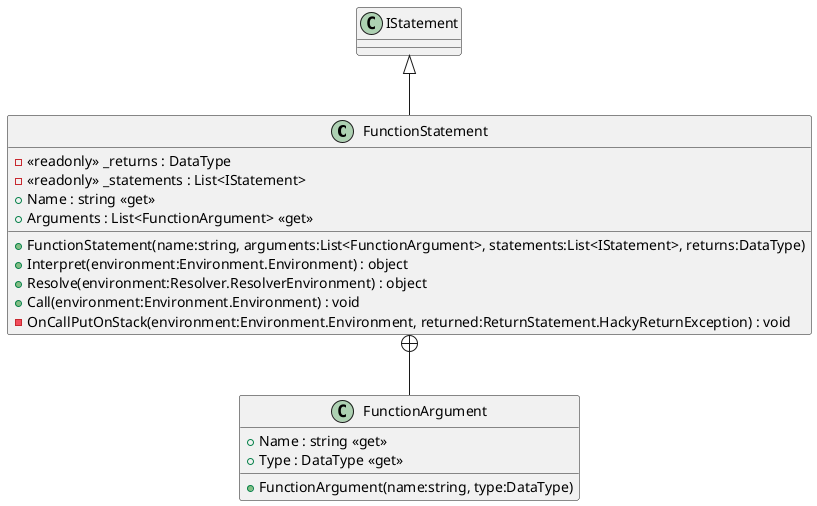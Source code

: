 @startuml
class FunctionStatement {
    - <<readonly>> _returns : DataType
    - <<readonly>> _statements : List<IStatement>
    + FunctionStatement(name:string, arguments:List<FunctionArgument>, statements:List<IStatement>, returns:DataType)
    + Name : string <<get>>
    + Arguments : List<FunctionArgument> <<get>>
    + Interpret(environment:Environment.Environment) : object
    + Resolve(environment:Resolver.ResolverEnvironment) : object
    + Call(environment:Environment.Environment) : void
    - OnCallPutOnStack(environment:Environment.Environment, returned:ReturnStatement.HackyReturnException) : void
}
class FunctionArgument {
    + FunctionArgument(name:string, type:DataType)
    + Name : string <<get>>
    + Type : DataType <<get>>
}
IStatement <|-- FunctionStatement
FunctionStatement +-- FunctionArgument
@enduml
